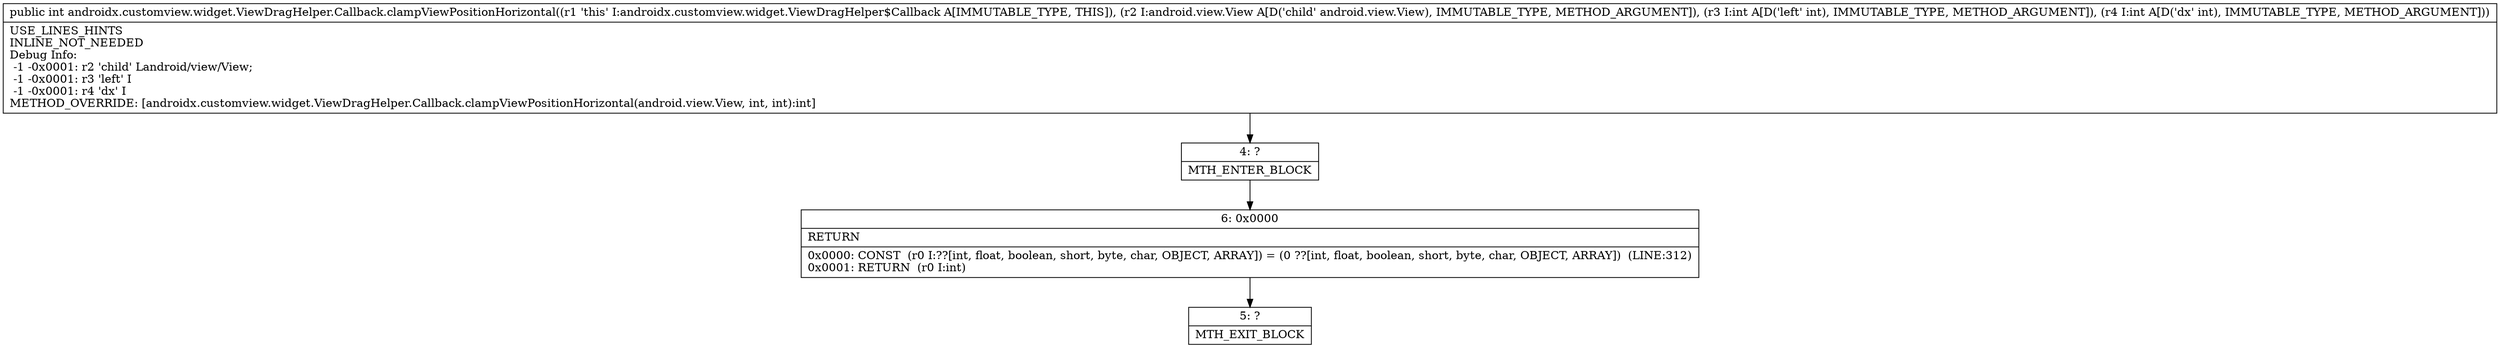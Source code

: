 digraph "CFG forandroidx.customview.widget.ViewDragHelper.Callback.clampViewPositionHorizontal(Landroid\/view\/View;II)I" {
Node_4 [shape=record,label="{4\:\ ?|MTH_ENTER_BLOCK\l}"];
Node_6 [shape=record,label="{6\:\ 0x0000|RETURN\l|0x0000: CONST  (r0 I:??[int, float, boolean, short, byte, char, OBJECT, ARRAY]) = (0 ??[int, float, boolean, short, byte, char, OBJECT, ARRAY])  (LINE:312)\l0x0001: RETURN  (r0 I:int) \l}"];
Node_5 [shape=record,label="{5\:\ ?|MTH_EXIT_BLOCK\l}"];
MethodNode[shape=record,label="{public int androidx.customview.widget.ViewDragHelper.Callback.clampViewPositionHorizontal((r1 'this' I:androidx.customview.widget.ViewDragHelper$Callback A[IMMUTABLE_TYPE, THIS]), (r2 I:android.view.View A[D('child' android.view.View), IMMUTABLE_TYPE, METHOD_ARGUMENT]), (r3 I:int A[D('left' int), IMMUTABLE_TYPE, METHOD_ARGUMENT]), (r4 I:int A[D('dx' int), IMMUTABLE_TYPE, METHOD_ARGUMENT]))  | USE_LINES_HINTS\lINLINE_NOT_NEEDED\lDebug Info:\l  \-1 \-0x0001: r2 'child' Landroid\/view\/View;\l  \-1 \-0x0001: r3 'left' I\l  \-1 \-0x0001: r4 'dx' I\lMETHOD_OVERRIDE: [androidx.customview.widget.ViewDragHelper.Callback.clampViewPositionHorizontal(android.view.View, int, int):int]\l}"];
MethodNode -> Node_4;Node_4 -> Node_6;
Node_6 -> Node_5;
}

